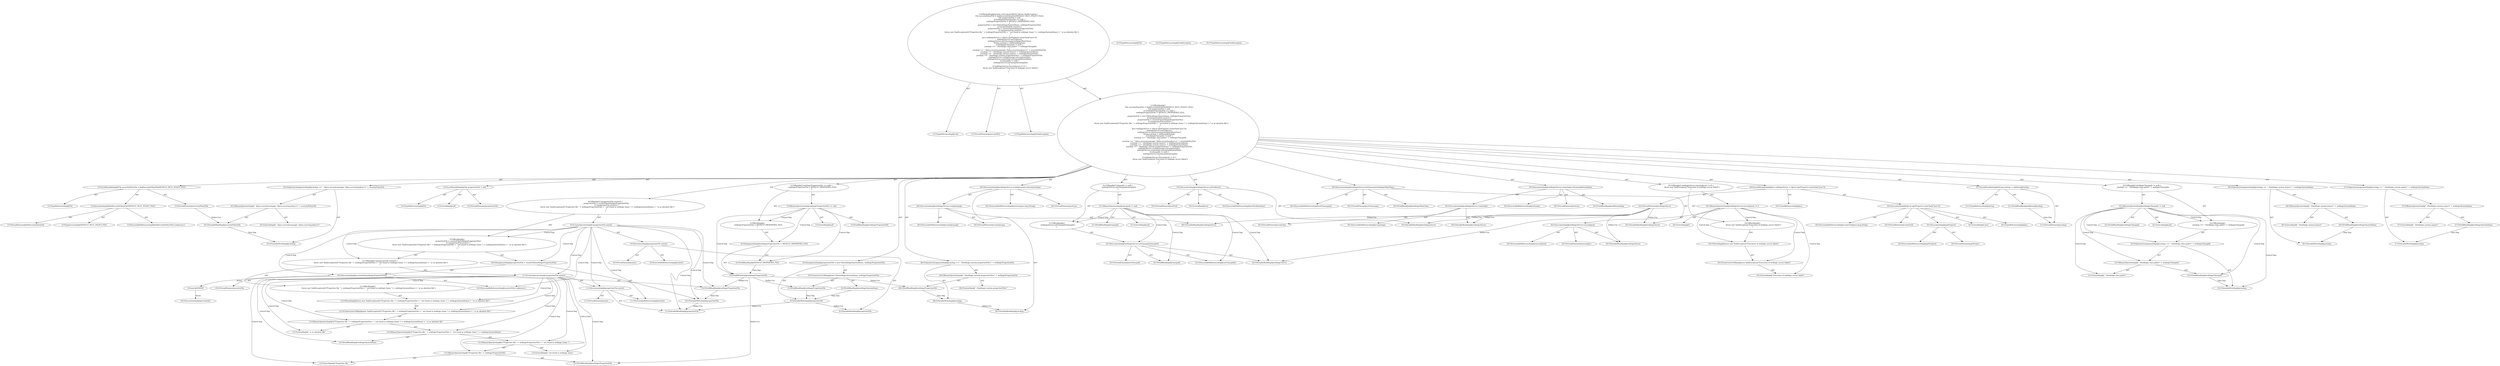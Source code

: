 digraph "executeWLS#?" {
0 [label="2:CtTypeReferenceImpl@void" shape=ellipse]
1 [label="2:CtVirtualElement@executeWLS" shape=ellipse]
2 [label="2:CtTypeReferenceImpl@TaskException" shape=ellipse]
3 [label="3:CtTypeReferenceImpl@File" shape=ellipse]
4 [label="3:CtExecutableReferenceImpl@findSecurityPolicyFile(<unknown>)" shape=ellipse]
5 [label="3:CtVirtualElement@findSecurityPolicyFile" shape=ellipse]
6 [label="3:CtTypeAccessImpl@DEFAULT_WL51_POLICY_FILE" shape=ellipse]
7 [label="3:CtInvocationImpl@findSecurityPolicyFile(DEFAULT_WL51_POLICY_FILE)" shape=ellipse]
8 [label="3:CtVirtualElement@securityPolicyFile" shape=ellipse]
9 [label="3:CtLocalVariableImpl@File securityPolicyFile = findSecurityPolicyFile(DEFAULT_WL51_POLICY_FILE)" shape=ellipse]
10 [label="4:CtTypeReferenceImpl@File" shape=ellipse]
11 [label="4:CtLiteralImpl@null" shape=ellipse]
12 [label="4:CtVirtualElement@propertiesFile" shape=ellipse]
13 [label="4:CtLocalVariableImpl@File propertiesFile = null" shape=ellipse]
14 [label="5:CtFieldReadImpl@weblogicPropertiesFile" shape=ellipse]
15 [label="5:CtLiteralImpl@null" shape=ellipse]
16 [label="5:CtBinaryOperatorImpl@weblogicPropertiesFile == null" shape=ellipse]
17 [label="6:CtFieldWriteImpl@weblogicPropertiesFile" shape=ellipse]
18 [label="6:CtFieldReadImpl@DEFAULT_PROPERTIES_FILE" shape=ellipse]
19 [label="6:CtAssignmentImpl@weblogicPropertiesFile = DEFAULT_PROPERTIES_FILE" shape=ellipse]
20 [label="5:CtBlockImpl@\{
    weblogicPropertiesFile = DEFAULT_PROPERTIES_FILE;
\}" shape=ellipse]
21 [label="5:CtIfImpl@if (weblogicPropertiesFile == null) \{
    weblogicPropertiesFile = DEFAULT_PROPERTIES_FILE;
\}" shape=ellipse]
22 [label="8:CtVariableWriteImpl@propertiesFile" shape=ellipse]
23 [label="8:CtTypeReferenceImpl@File" shape=ellipse]
24 [label="8:CtFieldReadImpl@weblogicSystemHome" shape=ellipse]
25 [label="8:CtFieldReadImpl@weblogicPropertiesFile" shape=ellipse]
26 [label="8:CtConstructorCallImpl@new File(weblogicSystemHome, weblogicPropertiesFile)" shape=ellipse]
27 [label="8:CtAssignmentImpl@propertiesFile = new File(weblogicSystemHome, weblogicPropertiesFile)" shape=ellipse]
28 [label="9:CtExecutableReferenceImpl@exists()" shape=ellipse]
29 [label="9:CtVirtualElement@exists" shape=ellipse]
30 [label="9:CtVariableReadImpl@propertiesFile" shape=ellipse]
31 [label="9:CtInvocationImpl@propertiesFile.exists()" shape=ellipse]
32 [label="9:CtUnaryOperatorImpl@!propertiesFile.exists()" shape=ellipse]
33 [label="10:CtVariableWriteImpl@propertiesFile" shape=ellipse]
34 [label="10:CtExecutableReferenceImpl@resolveFile(<unknown>)" shape=ellipse]
35 [label="10:CtVirtualElement@resolveFile" shape=ellipse]
36 [label="10:CtFieldReadImpl@weblogicPropertiesFile" shape=ellipse]
37 [label="10:CtInvocationImpl@resolveFile(weblogicPropertiesFile)" shape=ellipse]
38 [label="10:CtAssignmentImpl@propertiesFile = resolveFile(weblogicPropertiesFile)" shape=ellipse]
39 [label="11:CtExecutableReferenceImpl@exists()" shape=ellipse]
40 [label="11:CtVirtualElement@exists" shape=ellipse]
41 [label="11:CtVariableReadImpl@propertiesFile" shape=ellipse]
42 [label="11:CtInvocationImpl@propertiesFile.exists()" shape=ellipse]
43 [label="11:CtUnaryOperatorImpl@!propertiesFile.exists()" shape=ellipse]
44 [label="12:CtTypeReferenceImpl@TaskException" shape=ellipse]
45 [label="13:CtLiteralImpl@\"Properties file \"" shape=ellipse]
46 [label="13:CtFieldReadImpl@weblogicPropertiesFile" shape=ellipse]
47 [label="13:CtBinaryOperatorImpl@(\"Properties file \" + weblogicPropertiesFile)" shape=ellipse]
48 [label="13:CtLiteralImpl@\" not found in weblogic home \"" shape=ellipse]
49 [label="13:CtBinaryOperatorImpl@((\"Properties file \" + weblogicPropertiesFile) + \" not found in weblogic home \")" shape=ellipse]
50 [label="14:CtFieldReadImpl@weblogicSystemHome" shape=ellipse]
51 [label="13:CtBinaryOperatorImpl@(((\"Properties file \" + weblogicPropertiesFile) + \" not found in weblogic home \") + weblogicSystemHome)" shape=ellipse]
52 [label="15:CtLiteralImpl@\" or as absolute file\"" shape=ellipse]
53 [label="13:CtBinaryOperatorImpl@(((\"Properties file \" + weblogicPropertiesFile) + \" not found in weblogic home \") + weblogicSystemHome) + \" or as absolute file\"" shape=ellipse]
54 [label="12:CtConstructorCallImpl@new TaskException((((\"Properties file \" + weblogicPropertiesFile) + \" not found in weblogic home \") + weblogicSystemHome) + \" or as absolute file\")" shape=ellipse]
55 [label="12:CtThrowImpl@throw new TaskException((((\"Properties file \" + weblogicPropertiesFile) + \" not found in weblogic home \") + weblogicSystemHome) + \" or as absolute file\")" shape=ellipse]
56 [label="11:CtBlockImpl@\{
    throw new TaskException((((\"Properties file \" + weblogicPropertiesFile) + \" not found in weblogic home \") + weblogicSystemHome) + \" or as absolute file\");
\}" shape=ellipse]
57 [label="11:CtIfImpl@if (!propertiesFile.exists()) \{
    throw new TaskException((((\"Properties file \" + weblogicPropertiesFile) + \" not found in weblogic home \") + weblogicSystemHome) + \" or as absolute file\");
\}" shape=ellipse]
58 [label="9:CtBlockImpl@\{
    propertiesFile = resolveFile(weblogicPropertiesFile);
    if (!propertiesFile.exists()) \{
        throw new TaskException((((\"Properties file \" + weblogicPropertiesFile) + \" not found in weblogic home \") + weblogicSystemHome) + \" or as absolute file\");
    \}
\}" shape=ellipse]
59 [label="9:CtIfImpl@if (!propertiesFile.exists()) \{
    propertiesFile = resolveFile(weblogicPropertiesFile);
    if (!propertiesFile.exists()) \{
        throw new TaskException((((\"Properties file \" + weblogicPropertiesFile) + \" not found in weblogic home \") + weblogicSystemHome) + \" or as absolute file\");
    \}
\}" shape=ellipse]
60 [label="18:CtTypeReferenceImpl@Java" shape=ellipse]
61 [label="18:CtExecutableReferenceImpl@createTask(java.lang.String)" shape=ellipse]
62 [label="18:CtVirtualElement@createTask" shape=ellipse]
63 [label="18:CtExecutableReferenceImpl@getProject()" shape=ellipse]
64 [label="18:CtVirtualElement@getProject" shape=ellipse]
65 [label="18:CtInvocationImpl@getProject()" shape=ellipse]
66 [label="18:CtLiteralImpl@\"java\"" shape=ellipse]
67 [label="18:CtInvocationImpl@((Java) (getProject().createTask(\"java\")))" shape=ellipse]
68 [label="18:CtTypeReferenceImpl@Java" shape=ellipse]
69 [label="18:CtVirtualElement@weblogicServer" shape=ellipse]
70 [label="18:CtLocalVariableImpl@Java weblogicServer = ((Java) (getProject().createTask(\"java\")))" shape=ellipse]
71 [label="19:CtExecutableReferenceImpl@setFork(boolean)" shape=ellipse]
72 [label="19:CtVirtualElement@setFork" shape=ellipse]
73 [label="19:CtVariableReadImpl@weblogicServer" shape=ellipse]
74 [label="19:CtLiteralImpl@true" shape=ellipse]
75 [label="19:CtInvocationImpl@weblogicServer.setFork(true)" shape=ellipse]
76 [label="20:CtExecutableReferenceImpl@setClassname()" shape=ellipse]
77 [label="20:CtVirtualElement@setClassname" shape=ellipse]
78 [label="20:CtVariableReadImpl@weblogicServer" shape=ellipse]
79 [label="20:CtFieldReadImpl@weblogicMainClass" shape=ellipse]
80 [label="20:CtInvocationImpl@weblogicServer.setClassname(weblogicMainClass)" shape=ellipse]
81 [label="21:CtTypeReferenceImpl@String" shape=ellipse]
82 [label="21:CtFieldReadImpl@additionalJvmArgs" shape=ellipse]
83 [label="21:CtVirtualElement@jvmArgs" shape=ellipse]
84 [label="21:CtLocalVariableImpl@String jvmArgs = additionalJvmArgs" shape=ellipse]
85 [label="22:CtFieldReadImpl@weblogicClasspath" shape=ellipse]
86 [label="22:CtLiteralImpl@null" shape=ellipse]
87 [label="22:CtBinaryOperatorImpl@weblogicClasspath != null" shape=ellipse]
88 [label="23:CtVariableWriteImpl@jvmArgs" shape=ellipse]
89 [label="23:CtLiteralImpl@\" -Dweblogic.class.path=\"" shape=ellipse]
90 [label="23:CtFieldReadImpl@weblogicClasspath" shape=ellipse]
91 [label="23:CtBinaryOperatorImpl@\" -Dweblogic.class.path=\" + weblogicClasspath" shape=ellipse]
92 [label="23:CtOperatorAssignmentImpl@jvmArgs += \" -Dweblogic.class.path=\" + weblogicClasspath" shape=ellipse]
93 [label="22:CtBlockImpl@\{
    jvmArgs += \" -Dweblogic.class.path=\" + weblogicClasspath;
\}" shape=ellipse]
94 [label="22:CtIfImpl@if (weblogicClasspath != null) \{
    jvmArgs += \" -Dweblogic.class.path=\" + weblogicClasspath;
\}" shape=ellipse]
95 [label="25:CtVariableWriteImpl@jvmArgs" shape=ellipse]
96 [label="25:CtLiteralImpl@\" -Djava.security.manager -Djava.security.policy==\"" shape=ellipse]
97 [label="25:CtVariableReadImpl@securityPolicyFile" shape=ellipse]
98 [label="25:CtBinaryOperatorImpl@\" -Djava.security.manager -Djava.security.policy==\" + securityPolicyFile" shape=ellipse]
99 [label="25:CtOperatorAssignmentImpl@jvmArgs += \" -Djava.security.manager -Djava.security.policy==\" + securityPolicyFile" shape=ellipse]
100 [label="26:CtVariableWriteImpl@jvmArgs" shape=ellipse]
101 [label="26:CtLiteralImpl@\" -Dweblogic.system.home=\"" shape=ellipse]
102 [label="26:CtFieldReadImpl@weblogicSystemHome" shape=ellipse]
103 [label="26:CtBinaryOperatorImpl@\" -Dweblogic.system.home=\" + weblogicSystemHome" shape=ellipse]
104 [label="26:CtOperatorAssignmentImpl@jvmArgs += \" -Dweblogic.system.home=\" + weblogicSystemHome" shape=ellipse]
105 [label="27:CtVariableWriteImpl@jvmArgs" shape=ellipse]
106 [label="27:CtLiteralImpl@\" -Dweblogic.system.name=\"" shape=ellipse]
107 [label="27:CtFieldReadImpl@weblogicSystemName" shape=ellipse]
108 [label="27:CtBinaryOperatorImpl@\" -Dweblogic.system.name=\" + weblogicSystemName" shape=ellipse]
109 [label="27:CtOperatorAssignmentImpl@jvmArgs += \" -Dweblogic.system.name=\" + weblogicSystemName" shape=ellipse]
110 [label="28:CtVariableWriteImpl@jvmArgs" shape=ellipse]
111 [label="28:CtLiteralImpl@\" -Dweblogic.system.propertiesFile=\"" shape=ellipse]
112 [label="28:CtFieldReadImpl@weblogicPropertiesFile" shape=ellipse]
113 [label="28:CtBinaryOperatorImpl@\" -Dweblogic.system.propertiesFile=\" + weblogicPropertiesFile" shape=ellipse]
114 [label="28:CtOperatorAssignmentImpl@jvmArgs += \" -Dweblogic.system.propertiesFile=\" + weblogicPropertiesFile" shape=ellipse]
115 [label="29:CtExecutableReferenceImpl@setLine(java.lang.String)" shape=ellipse]
116 [label="29:CtVirtualElement@setLine" shape=ellipse]
117 [label="29:CtExecutableReferenceImpl@createJvmarg()" shape=ellipse]
118 [label="29:CtVirtualElement@createJvmarg" shape=ellipse]
119 [label="29:CtVariableReadImpl@weblogicServer" shape=ellipse]
120 [label="29:CtInvocationImpl@weblogicServer.createJvmarg()" shape=ellipse]
121 [label="29:CtVariableReadImpl@jvmArgs" shape=ellipse]
122 [label="29:CtInvocationImpl@weblogicServer.createJvmarg().setLine(jvmArgs)" shape=ellipse]
123 [label="30:CtExecutableReferenceImpl@setLine()" shape=ellipse]
124 [label="30:CtVirtualElement@setLine" shape=ellipse]
125 [label="30:CtExecutableReferenceImpl@createArg()" shape=ellipse]
126 [label="30:CtVirtualElement@createArg" shape=ellipse]
127 [label="30:CtVariableReadImpl@weblogicServer" shape=ellipse]
128 [label="30:CtInvocationImpl@weblogicServer.createArg()" shape=ellipse]
129 [label="30:CtFieldReadImpl@additionalArgs" shape=ellipse]
130 [label="30:CtInvocationImpl@weblogicServer.createArg().setLine(additionalArgs)" shape=ellipse]
131 [label="31:CtFieldReadImpl@classpath" shape=ellipse]
132 [label="31:CtLiteralImpl@null" shape=ellipse]
133 [label="31:CtBinaryOperatorImpl@classpath != null" shape=ellipse]
134 [label="32:CtExecutableReferenceImpl@setClasspath()" shape=ellipse]
135 [label="32:CtVirtualElement@setClasspath" shape=ellipse]
136 [label="32:CtVariableReadImpl@weblogicServer" shape=ellipse]
137 [label="32:CtFieldReadImpl@classpath" shape=ellipse]
138 [label="32:CtInvocationImpl@weblogicServer.setClasspath(classpath)" shape=ellipse]
139 [label="31:CtBlockImpl@\{
    weblogicServer.setClasspath(classpath);
\}" shape=ellipse]
140 [label="31:CtIfImpl@if (classpath != null) \{
    weblogicServer.setClasspath(classpath);
\}" shape=ellipse]
141 [label="34:CtExecutableReferenceImpl@executeJava()" shape=ellipse]
142 [label="34:CtVirtualElement@executeJava" shape=ellipse]
143 [label="34:CtVariableReadImpl@weblogicServer" shape=ellipse]
144 [label="34:CtInvocationImpl@weblogicServer.executeJava()" shape=ellipse]
145 [label="34:CtLiteralImpl@0" shape=ellipse]
146 [label="34:CtBinaryOperatorImpl@weblogicServer.executeJava() != 0" shape=ellipse]
147 [label="35:CtTypeReferenceImpl@TaskException" shape=ellipse]
148 [label="35:CtLiteralImpl@\"Execution of weblogic server failed\"" shape=ellipse]
149 [label="35:CtConstructorCallImpl@new TaskException(\"Execution of weblogic server failed\")" shape=ellipse]
150 [label="35:CtThrowImpl@throw new TaskException(\"Execution of weblogic server failed\")" shape=ellipse]
151 [label="34:CtBlockImpl@\{
    throw new TaskException(\"Execution of weblogic server failed\");
\}" shape=ellipse]
152 [label="34:CtIfImpl@if (weblogicServer.executeJava() != 0) \{
    throw new TaskException(\"Execution of weblogic server failed\");
\}" shape=ellipse]
153 [label="2:CtBlockImpl@\{
    File securityPolicyFile = findSecurityPolicyFile(DEFAULT_WL51_POLICY_FILE);
    File propertiesFile = null;
    if (weblogicPropertiesFile == null) \{
        weblogicPropertiesFile = DEFAULT_PROPERTIES_FILE;
    \}
    propertiesFile = new File(weblogicSystemHome, weblogicPropertiesFile);
    if (!propertiesFile.exists()) \{
        propertiesFile = resolveFile(weblogicPropertiesFile);
        if (!propertiesFile.exists()) \{
            throw new TaskException((((\"Properties file \" + weblogicPropertiesFile) + \" not found in weblogic home \") + weblogicSystemHome) + \" or as absolute file\");
        \}
    \}
    Java weblogicServer = ((Java) (getProject().createTask(\"java\")));
    weblogicServer.setFork(true);
    weblogicServer.setClassname(weblogicMainClass);
    String jvmArgs = additionalJvmArgs;
    if (weblogicClasspath != null) \{
        jvmArgs += \" -Dweblogic.class.path=\" + weblogicClasspath;
    \}
    jvmArgs += \" -Djava.security.manager -Djava.security.policy==\" + securityPolicyFile;
    jvmArgs += \" -Dweblogic.system.home=\" + weblogicSystemHome;
    jvmArgs += \" -Dweblogic.system.name=\" + weblogicSystemName;
    jvmArgs += \" -Dweblogic.system.propertiesFile=\" + weblogicPropertiesFile;
    weblogicServer.createJvmarg().setLine(jvmArgs);
    weblogicServer.createArg().setLine(additionalArgs);
    if (classpath != null) \{
        weblogicServer.setClasspath(classpath);
    \}
    if (weblogicServer.executeJava() != 0) \{
        throw new TaskException(\"Execution of weblogic server failed\");
    \}
\}" shape=ellipse]
154 [label="2:CtMethodImpl@private void executeWLS() throws TaskException \{
    File securityPolicyFile = findSecurityPolicyFile(DEFAULT_WL51_POLICY_FILE);
    File propertiesFile = null;
    if (weblogicPropertiesFile == null) \{
        weblogicPropertiesFile = DEFAULT_PROPERTIES_FILE;
    \}
    propertiesFile = new File(weblogicSystemHome, weblogicPropertiesFile);
    if (!propertiesFile.exists()) \{
        propertiesFile = resolveFile(weblogicPropertiesFile);
        if (!propertiesFile.exists()) \{
            throw new TaskException((((\"Properties file \" + weblogicPropertiesFile) + \" not found in weblogic home \") + weblogicSystemHome) + \" or as absolute file\");
        \}
    \}
    Java weblogicServer = ((Java) (getProject().createTask(\"java\")));
    weblogicServer.setFork(true);
    weblogicServer.setClassname(weblogicMainClass);
    String jvmArgs = additionalJvmArgs;
    if (weblogicClasspath != null) \{
        jvmArgs += \" -Dweblogic.class.path=\" + weblogicClasspath;
    \}
    jvmArgs += \" -Djava.security.manager -Djava.security.policy==\" + securityPolicyFile;
    jvmArgs += \" -Dweblogic.system.home=\" + weblogicSystemHome;
    jvmArgs += \" -Dweblogic.system.name=\" + weblogicSystemName;
    jvmArgs += \" -Dweblogic.system.propertiesFile=\" + weblogicPropertiesFile;
    weblogicServer.createJvmarg().setLine(jvmArgs);
    weblogicServer.createArg().setLine(additionalArgs);
    if (classpath != null) \{
        weblogicServer.setClasspath(classpath);
    \}
    if (weblogicServer.executeJava() != 0) \{
        throw new TaskException(\"Execution of weblogic server failed\");
    \}
\}" shape=ellipse]
155 [label="10:Insert@INSERT" shape=ellipse]
156 [label="10:CtInvocationImpl@getContext()" shape=ellipse]
7 -> 5 [label="AST"];
7 -> 4 [label="AST"];
7 -> 6 [label="AST"];
8 -> 97 [label="Define-Use"];
9 -> 8 [label="AST"];
9 -> 3 [label="AST"];
9 -> 7 [label="AST"];
13 -> 12 [label="AST"];
13 -> 10 [label="AST"];
13 -> 11 [label="AST"];
16 -> 14 [label="AST"];
16 -> 15 [label="AST"];
16 -> 20 [label="Control Dep"];
16 -> 19 [label="Control Dep"];
16 -> 17 [label="Control Dep"];
16 -> 18 [label="Control Dep"];
17 -> 25 [label="Define-Use"];
17 -> 36 [label="Define-Use"];
17 -> 46 [label="Define-Use"];
17 -> 112 [label="Define-Use"];
18 -> 17 [label="Data Dep"];
19 -> 17 [label="AST"];
19 -> 18 [label="AST"];
20 -> 19 [label="AST"];
21 -> 16 [label="AST"];
21 -> 20 [label="AST"];
22 -> 30 [label="Define-Use"];
22 -> 41 [label="Define-Use"];
24 -> 22 [label="Data Dep"];
25 -> 22 [label="Data Dep"];
26 -> 24 [label="AST"];
26 -> 25 [label="AST"];
27 -> 22 [label="AST"];
27 -> 26 [label="AST"];
31 -> 29 [label="AST"];
31 -> 30 [label="AST"];
31 -> 28 [label="AST"];
32 -> 31 [label="AST"];
32 -> 58 [label="Control Dep"];
32 -> 38 [label="Control Dep"];
32 -> 33 [label="Control Dep"];
32 -> 37 [label="Control Dep"];
32 -> 34 [label="Control Dep"];
32 -> 36 [label="Control Dep"];
32 -> 57 [label="Control Dep"];
32 -> 43 [label="Control Dep"];
32 -> 42 [label="Control Dep"];
32 -> 39 [label="Control Dep"];
32 -> 41 [label="Control Dep"];
33 -> 41 [label="Define-Use"];
36 -> 33 [label="Data Dep"];
37 -> 35 [label="AST"];
37 -> 34 [label="AST"];
37 -> 36 [label="AST"];
37 -> 155 [label="Action"];
38 -> 33 [label="AST"];
38 -> 37 [label="AST"];
42 -> 40 [label="AST"];
42 -> 41 [label="AST"];
42 -> 39 [label="AST"];
43 -> 42 [label="AST"];
43 -> 56 [label="Control Dep"];
43 -> 55 [label="Control Dep"];
43 -> 54 [label="Control Dep"];
43 -> 53 [label="Control Dep"];
43 -> 51 [label="Control Dep"];
43 -> 49 [label="Control Dep"];
43 -> 47 [label="Control Dep"];
43 -> 45 [label="Control Dep"];
43 -> 46 [label="Control Dep"];
43 -> 48 [label="Control Dep"];
43 -> 50 [label="Control Dep"];
43 -> 52 [label="Control Dep"];
47 -> 45 [label="AST"];
47 -> 46 [label="AST"];
49 -> 47 [label="AST"];
49 -> 48 [label="AST"];
51 -> 49 [label="AST"];
51 -> 50 [label="AST"];
53 -> 51 [label="AST"];
53 -> 52 [label="AST"];
54 -> 53 [label="AST"];
55 -> 54 [label="AST"];
56 -> 55 [label="AST"];
57 -> 43 [label="AST"];
57 -> 56 [label="AST"];
58 -> 38 [label="AST"];
58 -> 57 [label="AST"];
59 -> 32 [label="AST"];
59 -> 58 [label="AST"];
65 -> 64 [label="AST"];
65 -> 63 [label="AST"];
67 -> 62 [label="AST"];
67 -> 68 [label="AST"];
67 -> 65 [label="AST"];
67 -> 61 [label="AST"];
67 -> 66 [label="AST"];
69 -> 73 [label="Define-Use"];
69 -> 78 [label="Define-Use"];
69 -> 119 [label="Define-Use"];
69 -> 127 [label="Define-Use"];
69 -> 136 [label="Define-Use"];
69 -> 143 [label="Define-Use"];
70 -> 69 [label="AST"];
70 -> 60 [label="AST"];
70 -> 67 [label="AST"];
75 -> 72 [label="AST"];
75 -> 73 [label="AST"];
75 -> 71 [label="AST"];
75 -> 74 [label="AST"];
80 -> 77 [label="AST"];
80 -> 78 [label="AST"];
80 -> 76 [label="AST"];
80 -> 79 [label="AST"];
82 -> 83 [label="Data Dep"];
84 -> 83 [label="AST"];
84 -> 81 [label="AST"];
84 -> 82 [label="AST"];
87 -> 85 [label="AST"];
87 -> 86 [label="AST"];
87 -> 93 [label="Control Dep"];
87 -> 92 [label="Control Dep"];
87 -> 88 [label="Control Dep"];
87 -> 91 [label="Control Dep"];
87 -> 89 [label="Control Dep"];
87 -> 90 [label="Control Dep"];
90 -> 88 [label="Data Dep"];
91 -> 89 [label="AST"];
91 -> 90 [label="AST"];
92 -> 88 [label="AST"];
92 -> 91 [label="AST"];
93 -> 92 [label="AST"];
94 -> 87 [label="AST"];
94 -> 93 [label="AST"];
97 -> 95 [label="Data Dep"];
98 -> 96 [label="AST"];
98 -> 97 [label="AST"];
99 -> 95 [label="AST"];
99 -> 98 [label="AST"];
102 -> 100 [label="Data Dep"];
103 -> 101 [label="AST"];
103 -> 102 [label="AST"];
104 -> 100 [label="AST"];
104 -> 103 [label="AST"];
107 -> 105 [label="Data Dep"];
108 -> 106 [label="AST"];
108 -> 107 [label="AST"];
109 -> 105 [label="AST"];
109 -> 108 [label="AST"];
110 -> 121 [label="Define-Use"];
112 -> 110 [label="Data Dep"];
113 -> 111 [label="AST"];
113 -> 112 [label="AST"];
114 -> 110 [label="AST"];
114 -> 113 [label="AST"];
120 -> 118 [label="AST"];
120 -> 119 [label="AST"];
120 -> 117 [label="AST"];
122 -> 116 [label="AST"];
122 -> 120 [label="AST"];
122 -> 115 [label="AST"];
122 -> 121 [label="AST"];
128 -> 126 [label="AST"];
128 -> 127 [label="AST"];
128 -> 125 [label="AST"];
130 -> 124 [label="AST"];
130 -> 128 [label="AST"];
130 -> 123 [label="AST"];
130 -> 129 [label="AST"];
133 -> 131 [label="AST"];
133 -> 132 [label="AST"];
133 -> 139 [label="Control Dep"];
133 -> 138 [label="Control Dep"];
133 -> 134 [label="Control Dep"];
133 -> 136 [label="Control Dep"];
133 -> 137 [label="Control Dep"];
138 -> 135 [label="AST"];
138 -> 136 [label="AST"];
138 -> 134 [label="AST"];
138 -> 137 [label="AST"];
139 -> 138 [label="AST"];
140 -> 133 [label="AST"];
140 -> 139 [label="AST"];
144 -> 142 [label="AST"];
144 -> 143 [label="AST"];
144 -> 141 [label="AST"];
146 -> 144 [label="AST"];
146 -> 145 [label="AST"];
146 -> 151 [label="Control Dep"];
146 -> 150 [label="Control Dep"];
146 -> 149 [label="Control Dep"];
146 -> 148 [label="Control Dep"];
149 -> 148 [label="AST"];
150 -> 149 [label="AST"];
151 -> 150 [label="AST"];
152 -> 146 [label="AST"];
152 -> 151 [label="AST"];
153 -> 9 [label="AST"];
153 -> 13 [label="AST"];
153 -> 21 [label="AST"];
153 -> 27 [label="AST"];
153 -> 59 [label="AST"];
153 -> 70 [label="AST"];
153 -> 75 [label="AST"];
153 -> 80 [label="AST"];
153 -> 84 [label="AST"];
153 -> 94 [label="AST"];
153 -> 99 [label="AST"];
153 -> 104 [label="AST"];
153 -> 109 [label="AST"];
153 -> 114 [label="AST"];
153 -> 122 [label="AST"];
153 -> 130 [label="AST"];
153 -> 140 [label="AST"];
153 -> 152 [label="AST"];
154 -> 1 [label="AST"];
154 -> 0 [label="AST"];
154 -> 2 [label="AST"];
154 -> 153 [label="AST"];
155 -> 156 [label="Action"];
}